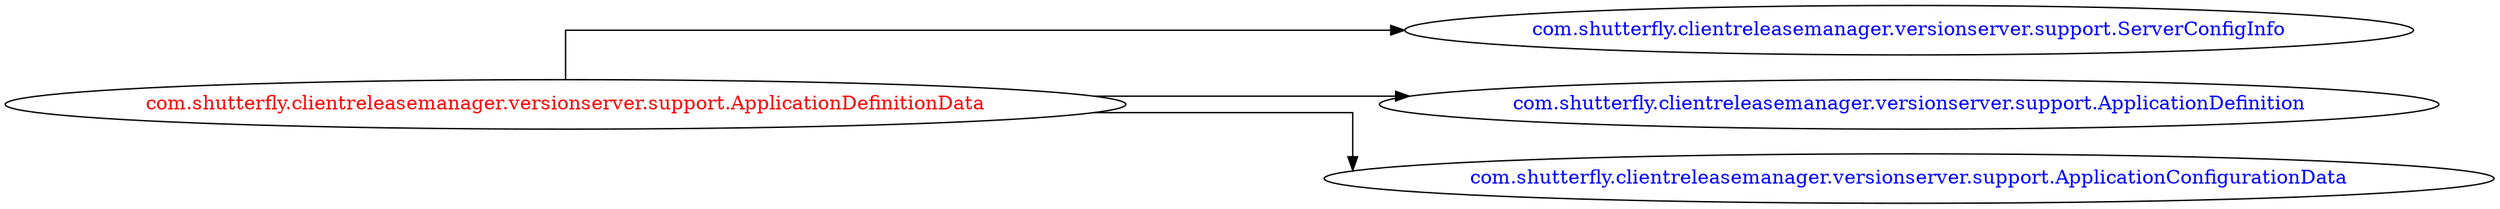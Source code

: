 digraph dependencyGraph {
 concentrate=true;
 ranksep="2.0";
 rankdir="LR"; 
 splines="ortho";
"com.shutterfly.clientreleasemanager.versionserver.support.ApplicationDefinitionData" [fontcolor="red"];
"com.shutterfly.clientreleasemanager.versionserver.support.ServerConfigInfo" [ fontcolor="blue" ];
"com.shutterfly.clientreleasemanager.versionserver.support.ApplicationDefinitionData"->"com.shutterfly.clientreleasemanager.versionserver.support.ServerConfigInfo";
"com.shutterfly.clientreleasemanager.versionserver.support.ApplicationDefinition" [ fontcolor="blue" ];
"com.shutterfly.clientreleasemanager.versionserver.support.ApplicationDefinitionData"->"com.shutterfly.clientreleasemanager.versionserver.support.ApplicationDefinition";
"com.shutterfly.clientreleasemanager.versionserver.support.ApplicationConfigurationData" [ fontcolor="blue" ];
"com.shutterfly.clientreleasemanager.versionserver.support.ApplicationDefinitionData"->"com.shutterfly.clientreleasemanager.versionserver.support.ApplicationConfigurationData";
}